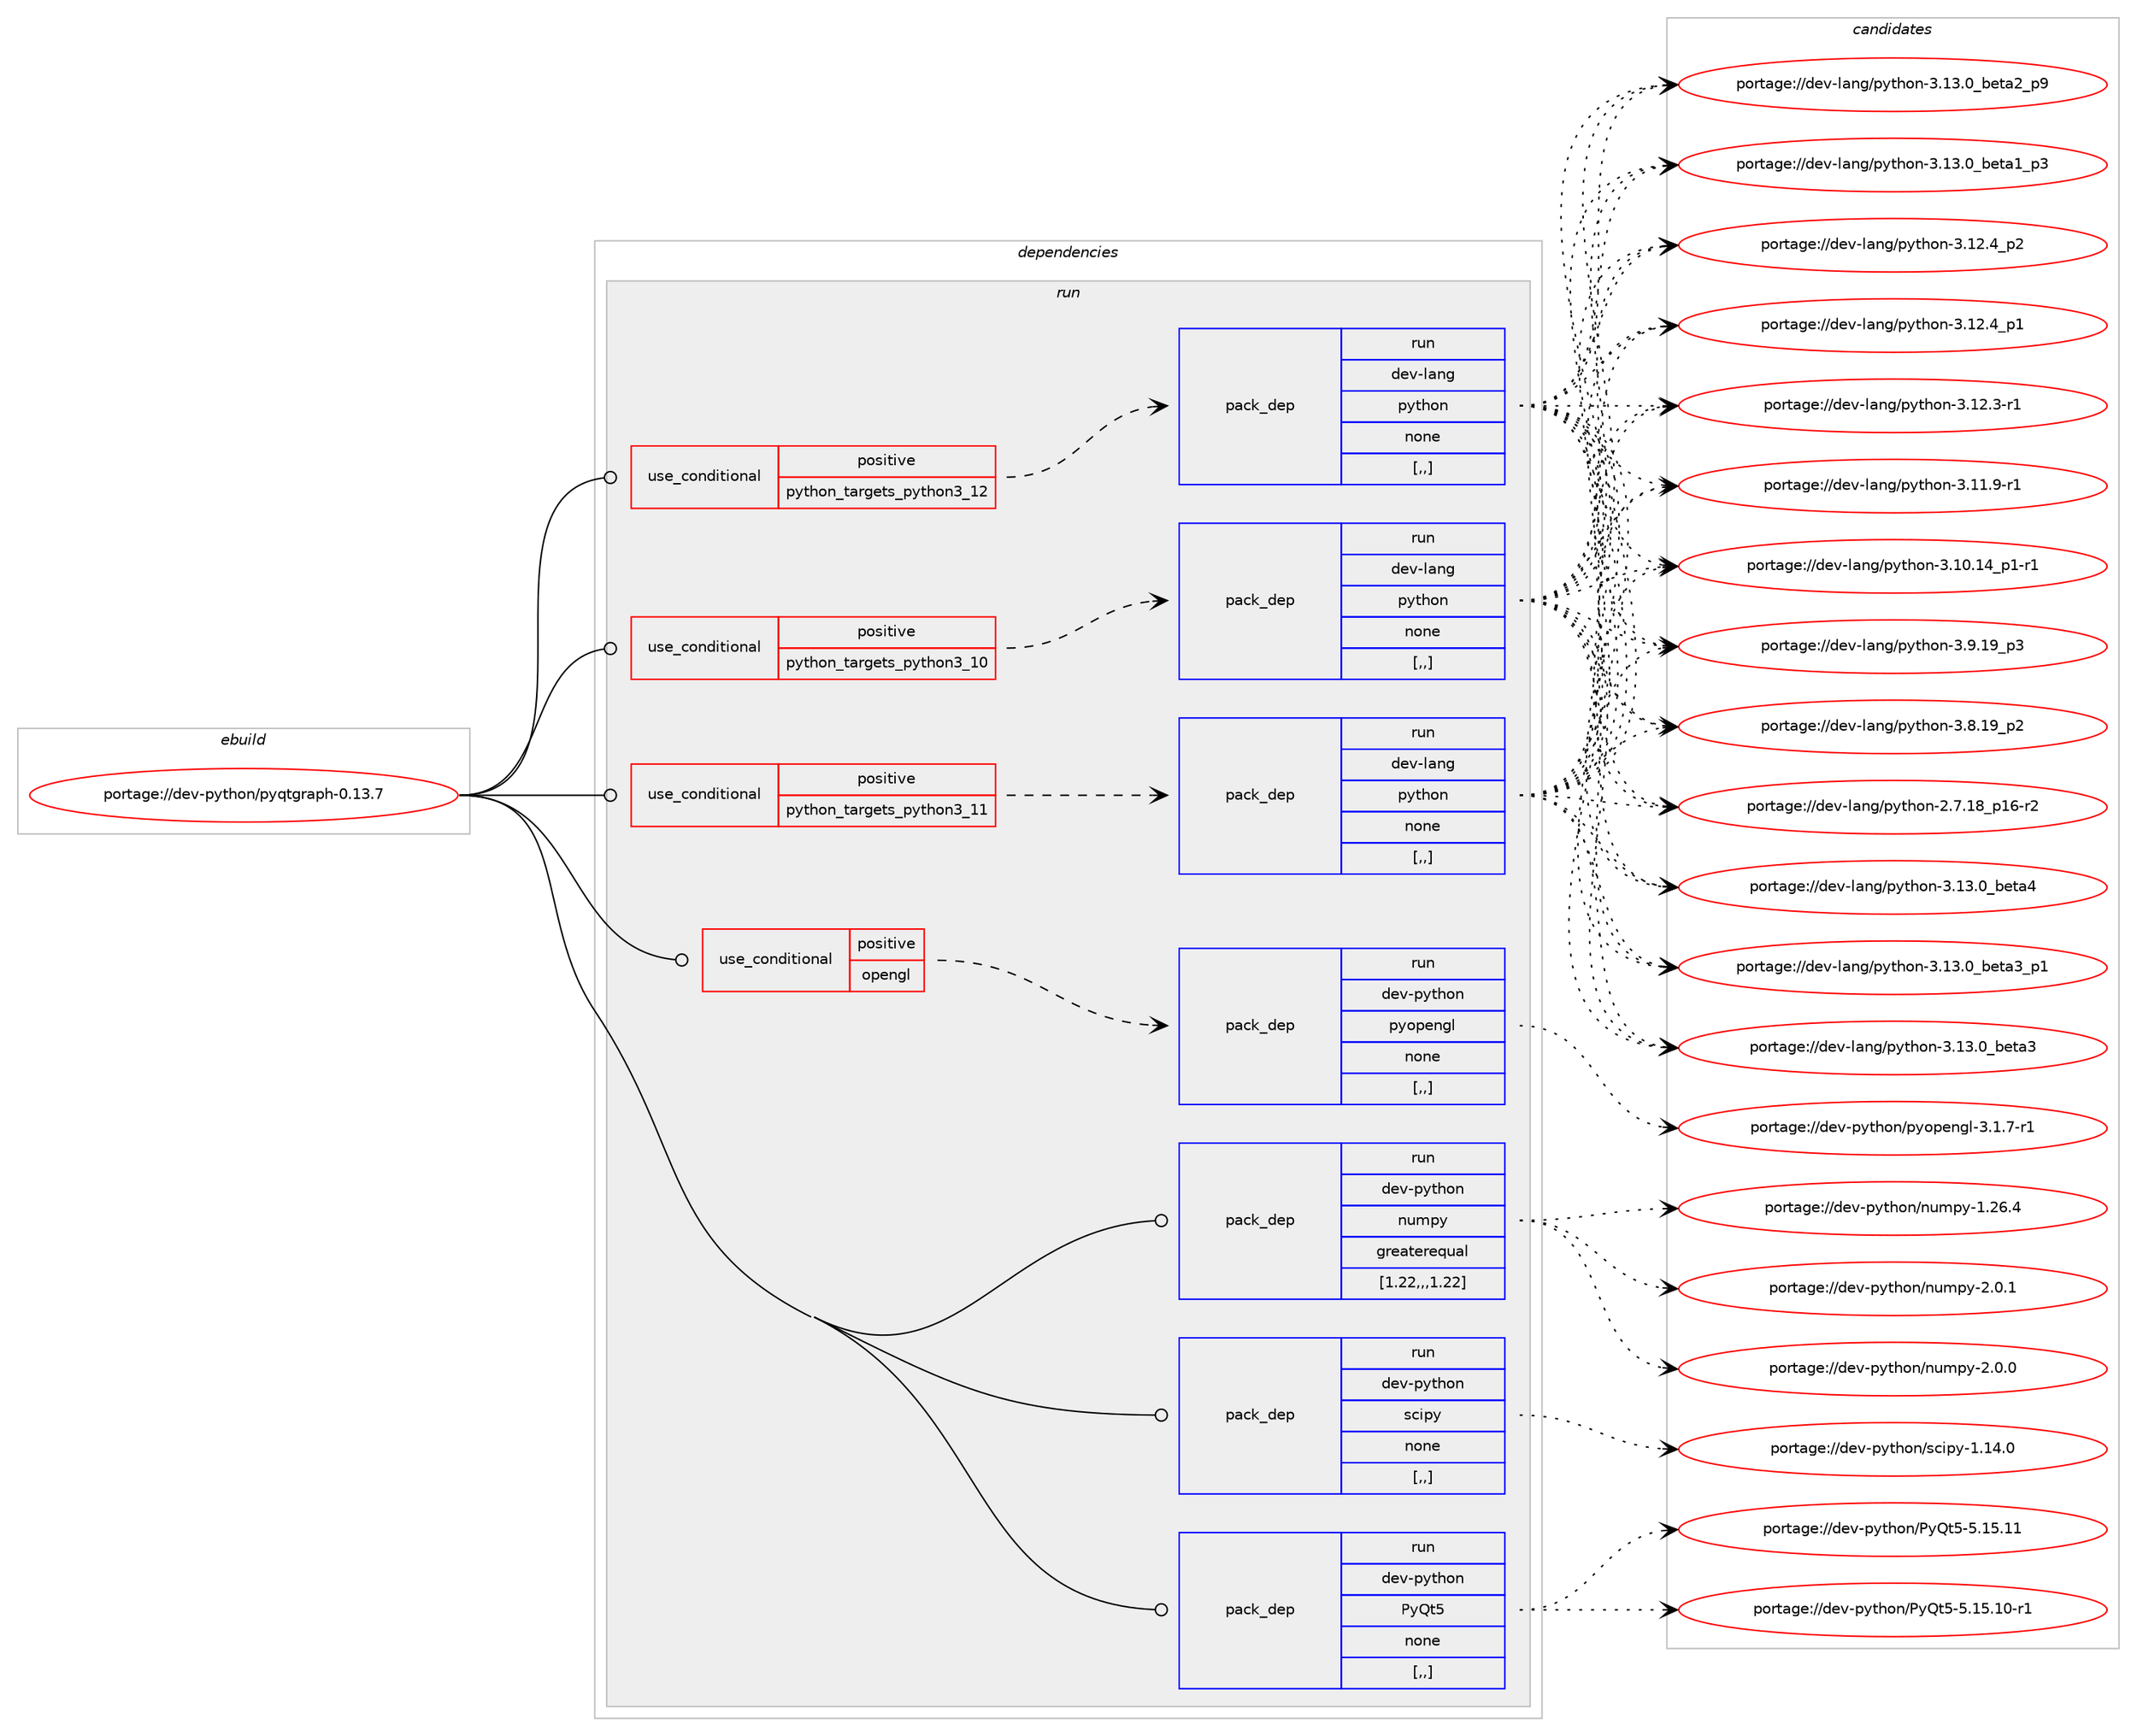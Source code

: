 digraph prolog {

# *************
# Graph options
# *************

newrank=true;
concentrate=true;
compound=true;
graph [rankdir=LR,fontname=Helvetica,fontsize=10,ranksep=1.5];#, ranksep=2.5, nodesep=0.2];
edge  [arrowhead=vee];
node  [fontname=Helvetica,fontsize=10];

# **********
# The ebuild
# **********

subgraph cluster_leftcol {
color=gray;
label=<<i>ebuild</i>>;
id [label="portage://dev-python/pyqtgraph-0.13.7", color=red, width=4, href="../dev-python/pyqtgraph-0.13.7.svg"];
}

# ****************
# The dependencies
# ****************

subgraph cluster_midcol {
color=gray;
label=<<i>dependencies</i>>;
subgraph cluster_compile {
fillcolor="#eeeeee";
style=filled;
label=<<i>compile</i>>;
}
subgraph cluster_compileandrun {
fillcolor="#eeeeee";
style=filled;
label=<<i>compile and run</i>>;
}
subgraph cluster_run {
fillcolor="#eeeeee";
style=filled;
label=<<i>run</i>>;
subgraph cond37545 {
dependency158268 [label=<<TABLE BORDER="0" CELLBORDER="1" CELLSPACING="0" CELLPADDING="4"><TR><TD ROWSPAN="3" CELLPADDING="10">use_conditional</TD></TR><TR><TD>positive</TD></TR><TR><TD>opengl</TD></TR></TABLE>>, shape=none, color=red];
subgraph pack119459 {
dependency158269 [label=<<TABLE BORDER="0" CELLBORDER="1" CELLSPACING="0" CELLPADDING="4" WIDTH="220"><TR><TD ROWSPAN="6" CELLPADDING="30">pack_dep</TD></TR><TR><TD WIDTH="110">run</TD></TR><TR><TD>dev-python</TD></TR><TR><TD>pyopengl</TD></TR><TR><TD>none</TD></TR><TR><TD>[,,]</TD></TR></TABLE>>, shape=none, color=blue];
}
dependency158268:e -> dependency158269:w [weight=20,style="dashed",arrowhead="vee"];
}
id:e -> dependency158268:w [weight=20,style="solid",arrowhead="odot"];
subgraph cond37546 {
dependency158270 [label=<<TABLE BORDER="0" CELLBORDER="1" CELLSPACING="0" CELLPADDING="4"><TR><TD ROWSPAN="3" CELLPADDING="10">use_conditional</TD></TR><TR><TD>positive</TD></TR><TR><TD>python_targets_python3_10</TD></TR></TABLE>>, shape=none, color=red];
subgraph pack119460 {
dependency158271 [label=<<TABLE BORDER="0" CELLBORDER="1" CELLSPACING="0" CELLPADDING="4" WIDTH="220"><TR><TD ROWSPAN="6" CELLPADDING="30">pack_dep</TD></TR><TR><TD WIDTH="110">run</TD></TR><TR><TD>dev-lang</TD></TR><TR><TD>python</TD></TR><TR><TD>none</TD></TR><TR><TD>[,,]</TD></TR></TABLE>>, shape=none, color=blue];
}
dependency158270:e -> dependency158271:w [weight=20,style="dashed",arrowhead="vee"];
}
id:e -> dependency158270:w [weight=20,style="solid",arrowhead="odot"];
subgraph cond37547 {
dependency158272 [label=<<TABLE BORDER="0" CELLBORDER="1" CELLSPACING="0" CELLPADDING="4"><TR><TD ROWSPAN="3" CELLPADDING="10">use_conditional</TD></TR><TR><TD>positive</TD></TR><TR><TD>python_targets_python3_11</TD></TR></TABLE>>, shape=none, color=red];
subgraph pack119461 {
dependency158273 [label=<<TABLE BORDER="0" CELLBORDER="1" CELLSPACING="0" CELLPADDING="4" WIDTH="220"><TR><TD ROWSPAN="6" CELLPADDING="30">pack_dep</TD></TR><TR><TD WIDTH="110">run</TD></TR><TR><TD>dev-lang</TD></TR><TR><TD>python</TD></TR><TR><TD>none</TD></TR><TR><TD>[,,]</TD></TR></TABLE>>, shape=none, color=blue];
}
dependency158272:e -> dependency158273:w [weight=20,style="dashed",arrowhead="vee"];
}
id:e -> dependency158272:w [weight=20,style="solid",arrowhead="odot"];
subgraph cond37548 {
dependency158274 [label=<<TABLE BORDER="0" CELLBORDER="1" CELLSPACING="0" CELLPADDING="4"><TR><TD ROWSPAN="3" CELLPADDING="10">use_conditional</TD></TR><TR><TD>positive</TD></TR><TR><TD>python_targets_python3_12</TD></TR></TABLE>>, shape=none, color=red];
subgraph pack119462 {
dependency158275 [label=<<TABLE BORDER="0" CELLBORDER="1" CELLSPACING="0" CELLPADDING="4" WIDTH="220"><TR><TD ROWSPAN="6" CELLPADDING="30">pack_dep</TD></TR><TR><TD WIDTH="110">run</TD></TR><TR><TD>dev-lang</TD></TR><TR><TD>python</TD></TR><TR><TD>none</TD></TR><TR><TD>[,,]</TD></TR></TABLE>>, shape=none, color=blue];
}
dependency158274:e -> dependency158275:w [weight=20,style="dashed",arrowhead="vee"];
}
id:e -> dependency158274:w [weight=20,style="solid",arrowhead="odot"];
subgraph pack119463 {
dependency158276 [label=<<TABLE BORDER="0" CELLBORDER="1" CELLSPACING="0" CELLPADDING="4" WIDTH="220"><TR><TD ROWSPAN="6" CELLPADDING="30">pack_dep</TD></TR><TR><TD WIDTH="110">run</TD></TR><TR><TD>dev-python</TD></TR><TR><TD>PyQt5</TD></TR><TR><TD>none</TD></TR><TR><TD>[,,]</TD></TR></TABLE>>, shape=none, color=blue];
}
id:e -> dependency158276:w [weight=20,style="solid",arrowhead="odot"];
subgraph pack119464 {
dependency158277 [label=<<TABLE BORDER="0" CELLBORDER="1" CELLSPACING="0" CELLPADDING="4" WIDTH="220"><TR><TD ROWSPAN="6" CELLPADDING="30">pack_dep</TD></TR><TR><TD WIDTH="110">run</TD></TR><TR><TD>dev-python</TD></TR><TR><TD>numpy</TD></TR><TR><TD>greaterequal</TD></TR><TR><TD>[1.22,,,1.22]</TD></TR></TABLE>>, shape=none, color=blue];
}
id:e -> dependency158277:w [weight=20,style="solid",arrowhead="odot"];
subgraph pack119465 {
dependency158278 [label=<<TABLE BORDER="0" CELLBORDER="1" CELLSPACING="0" CELLPADDING="4" WIDTH="220"><TR><TD ROWSPAN="6" CELLPADDING="30">pack_dep</TD></TR><TR><TD WIDTH="110">run</TD></TR><TR><TD>dev-python</TD></TR><TR><TD>scipy</TD></TR><TR><TD>none</TD></TR><TR><TD>[,,]</TD></TR></TABLE>>, shape=none, color=blue];
}
id:e -> dependency158278:w [weight=20,style="solid",arrowhead="odot"];
}
}

# **************
# The candidates
# **************

subgraph cluster_choices {
rank=same;
color=gray;
label=<<i>candidates</i>>;

subgraph choice119459 {
color=black;
nodesep=1;
choice10010111845112121116104111110471121211111121011101031084551464946554511449 [label="portage://dev-python/pyopengl-3.1.7-r1", color=red, width=4,href="../dev-python/pyopengl-3.1.7-r1.svg"];
dependency158269:e -> choice10010111845112121116104111110471121211111121011101031084551464946554511449:w [style=dotted,weight="100"];
}
subgraph choice119460 {
color=black;
nodesep=1;
choice1001011184510897110103471121211161041111104551464951464895981011169752 [label="portage://dev-lang/python-3.13.0_beta4", color=red, width=4,href="../dev-lang/python-3.13.0_beta4.svg"];
choice10010111845108971101034711212111610411111045514649514648959810111697519511249 [label="portage://dev-lang/python-3.13.0_beta3_p1", color=red, width=4,href="../dev-lang/python-3.13.0_beta3_p1.svg"];
choice1001011184510897110103471121211161041111104551464951464895981011169751 [label="portage://dev-lang/python-3.13.0_beta3", color=red, width=4,href="../dev-lang/python-3.13.0_beta3.svg"];
choice10010111845108971101034711212111610411111045514649514648959810111697509511257 [label="portage://dev-lang/python-3.13.0_beta2_p9", color=red, width=4,href="../dev-lang/python-3.13.0_beta2_p9.svg"];
choice10010111845108971101034711212111610411111045514649514648959810111697499511251 [label="portage://dev-lang/python-3.13.0_beta1_p3", color=red, width=4,href="../dev-lang/python-3.13.0_beta1_p3.svg"];
choice100101118451089711010347112121116104111110455146495046529511250 [label="portage://dev-lang/python-3.12.4_p2", color=red, width=4,href="../dev-lang/python-3.12.4_p2.svg"];
choice100101118451089711010347112121116104111110455146495046529511249 [label="portage://dev-lang/python-3.12.4_p1", color=red, width=4,href="../dev-lang/python-3.12.4_p1.svg"];
choice100101118451089711010347112121116104111110455146495046514511449 [label="portage://dev-lang/python-3.12.3-r1", color=red, width=4,href="../dev-lang/python-3.12.3-r1.svg"];
choice100101118451089711010347112121116104111110455146494946574511449 [label="portage://dev-lang/python-3.11.9-r1", color=red, width=4,href="../dev-lang/python-3.11.9-r1.svg"];
choice100101118451089711010347112121116104111110455146494846495295112494511449 [label="portage://dev-lang/python-3.10.14_p1-r1", color=red, width=4,href="../dev-lang/python-3.10.14_p1-r1.svg"];
choice100101118451089711010347112121116104111110455146574649579511251 [label="portage://dev-lang/python-3.9.19_p3", color=red, width=4,href="../dev-lang/python-3.9.19_p3.svg"];
choice100101118451089711010347112121116104111110455146564649579511250 [label="portage://dev-lang/python-3.8.19_p2", color=red, width=4,href="../dev-lang/python-3.8.19_p2.svg"];
choice100101118451089711010347112121116104111110455046554649569511249544511450 [label="portage://dev-lang/python-2.7.18_p16-r2", color=red, width=4,href="../dev-lang/python-2.7.18_p16-r2.svg"];
dependency158271:e -> choice1001011184510897110103471121211161041111104551464951464895981011169752:w [style=dotted,weight="100"];
dependency158271:e -> choice10010111845108971101034711212111610411111045514649514648959810111697519511249:w [style=dotted,weight="100"];
dependency158271:e -> choice1001011184510897110103471121211161041111104551464951464895981011169751:w [style=dotted,weight="100"];
dependency158271:e -> choice10010111845108971101034711212111610411111045514649514648959810111697509511257:w [style=dotted,weight="100"];
dependency158271:e -> choice10010111845108971101034711212111610411111045514649514648959810111697499511251:w [style=dotted,weight="100"];
dependency158271:e -> choice100101118451089711010347112121116104111110455146495046529511250:w [style=dotted,weight="100"];
dependency158271:e -> choice100101118451089711010347112121116104111110455146495046529511249:w [style=dotted,weight="100"];
dependency158271:e -> choice100101118451089711010347112121116104111110455146495046514511449:w [style=dotted,weight="100"];
dependency158271:e -> choice100101118451089711010347112121116104111110455146494946574511449:w [style=dotted,weight="100"];
dependency158271:e -> choice100101118451089711010347112121116104111110455146494846495295112494511449:w [style=dotted,weight="100"];
dependency158271:e -> choice100101118451089711010347112121116104111110455146574649579511251:w [style=dotted,weight="100"];
dependency158271:e -> choice100101118451089711010347112121116104111110455146564649579511250:w [style=dotted,weight="100"];
dependency158271:e -> choice100101118451089711010347112121116104111110455046554649569511249544511450:w [style=dotted,weight="100"];
}
subgraph choice119461 {
color=black;
nodesep=1;
choice1001011184510897110103471121211161041111104551464951464895981011169752 [label="portage://dev-lang/python-3.13.0_beta4", color=red, width=4,href="../dev-lang/python-3.13.0_beta4.svg"];
choice10010111845108971101034711212111610411111045514649514648959810111697519511249 [label="portage://dev-lang/python-3.13.0_beta3_p1", color=red, width=4,href="../dev-lang/python-3.13.0_beta3_p1.svg"];
choice1001011184510897110103471121211161041111104551464951464895981011169751 [label="portage://dev-lang/python-3.13.0_beta3", color=red, width=4,href="../dev-lang/python-3.13.0_beta3.svg"];
choice10010111845108971101034711212111610411111045514649514648959810111697509511257 [label="portage://dev-lang/python-3.13.0_beta2_p9", color=red, width=4,href="../dev-lang/python-3.13.0_beta2_p9.svg"];
choice10010111845108971101034711212111610411111045514649514648959810111697499511251 [label="portage://dev-lang/python-3.13.0_beta1_p3", color=red, width=4,href="../dev-lang/python-3.13.0_beta1_p3.svg"];
choice100101118451089711010347112121116104111110455146495046529511250 [label="portage://dev-lang/python-3.12.4_p2", color=red, width=4,href="../dev-lang/python-3.12.4_p2.svg"];
choice100101118451089711010347112121116104111110455146495046529511249 [label="portage://dev-lang/python-3.12.4_p1", color=red, width=4,href="../dev-lang/python-3.12.4_p1.svg"];
choice100101118451089711010347112121116104111110455146495046514511449 [label="portage://dev-lang/python-3.12.3-r1", color=red, width=4,href="../dev-lang/python-3.12.3-r1.svg"];
choice100101118451089711010347112121116104111110455146494946574511449 [label="portage://dev-lang/python-3.11.9-r1", color=red, width=4,href="../dev-lang/python-3.11.9-r1.svg"];
choice100101118451089711010347112121116104111110455146494846495295112494511449 [label="portage://dev-lang/python-3.10.14_p1-r1", color=red, width=4,href="../dev-lang/python-3.10.14_p1-r1.svg"];
choice100101118451089711010347112121116104111110455146574649579511251 [label="portage://dev-lang/python-3.9.19_p3", color=red, width=4,href="../dev-lang/python-3.9.19_p3.svg"];
choice100101118451089711010347112121116104111110455146564649579511250 [label="portage://dev-lang/python-3.8.19_p2", color=red, width=4,href="../dev-lang/python-3.8.19_p2.svg"];
choice100101118451089711010347112121116104111110455046554649569511249544511450 [label="portage://dev-lang/python-2.7.18_p16-r2", color=red, width=4,href="../dev-lang/python-2.7.18_p16-r2.svg"];
dependency158273:e -> choice1001011184510897110103471121211161041111104551464951464895981011169752:w [style=dotted,weight="100"];
dependency158273:e -> choice10010111845108971101034711212111610411111045514649514648959810111697519511249:w [style=dotted,weight="100"];
dependency158273:e -> choice1001011184510897110103471121211161041111104551464951464895981011169751:w [style=dotted,weight="100"];
dependency158273:e -> choice10010111845108971101034711212111610411111045514649514648959810111697509511257:w [style=dotted,weight="100"];
dependency158273:e -> choice10010111845108971101034711212111610411111045514649514648959810111697499511251:w [style=dotted,weight="100"];
dependency158273:e -> choice100101118451089711010347112121116104111110455146495046529511250:w [style=dotted,weight="100"];
dependency158273:e -> choice100101118451089711010347112121116104111110455146495046529511249:w [style=dotted,weight="100"];
dependency158273:e -> choice100101118451089711010347112121116104111110455146495046514511449:w [style=dotted,weight="100"];
dependency158273:e -> choice100101118451089711010347112121116104111110455146494946574511449:w [style=dotted,weight="100"];
dependency158273:e -> choice100101118451089711010347112121116104111110455146494846495295112494511449:w [style=dotted,weight="100"];
dependency158273:e -> choice100101118451089711010347112121116104111110455146574649579511251:w [style=dotted,weight="100"];
dependency158273:e -> choice100101118451089711010347112121116104111110455146564649579511250:w [style=dotted,weight="100"];
dependency158273:e -> choice100101118451089711010347112121116104111110455046554649569511249544511450:w [style=dotted,weight="100"];
}
subgraph choice119462 {
color=black;
nodesep=1;
choice1001011184510897110103471121211161041111104551464951464895981011169752 [label="portage://dev-lang/python-3.13.0_beta4", color=red, width=4,href="../dev-lang/python-3.13.0_beta4.svg"];
choice10010111845108971101034711212111610411111045514649514648959810111697519511249 [label="portage://dev-lang/python-3.13.0_beta3_p1", color=red, width=4,href="../dev-lang/python-3.13.0_beta3_p1.svg"];
choice1001011184510897110103471121211161041111104551464951464895981011169751 [label="portage://dev-lang/python-3.13.0_beta3", color=red, width=4,href="../dev-lang/python-3.13.0_beta3.svg"];
choice10010111845108971101034711212111610411111045514649514648959810111697509511257 [label="portage://dev-lang/python-3.13.0_beta2_p9", color=red, width=4,href="../dev-lang/python-3.13.0_beta2_p9.svg"];
choice10010111845108971101034711212111610411111045514649514648959810111697499511251 [label="portage://dev-lang/python-3.13.0_beta1_p3", color=red, width=4,href="../dev-lang/python-3.13.0_beta1_p3.svg"];
choice100101118451089711010347112121116104111110455146495046529511250 [label="portage://dev-lang/python-3.12.4_p2", color=red, width=4,href="../dev-lang/python-3.12.4_p2.svg"];
choice100101118451089711010347112121116104111110455146495046529511249 [label="portage://dev-lang/python-3.12.4_p1", color=red, width=4,href="../dev-lang/python-3.12.4_p1.svg"];
choice100101118451089711010347112121116104111110455146495046514511449 [label="portage://dev-lang/python-3.12.3-r1", color=red, width=4,href="../dev-lang/python-3.12.3-r1.svg"];
choice100101118451089711010347112121116104111110455146494946574511449 [label="portage://dev-lang/python-3.11.9-r1", color=red, width=4,href="../dev-lang/python-3.11.9-r1.svg"];
choice100101118451089711010347112121116104111110455146494846495295112494511449 [label="portage://dev-lang/python-3.10.14_p1-r1", color=red, width=4,href="../dev-lang/python-3.10.14_p1-r1.svg"];
choice100101118451089711010347112121116104111110455146574649579511251 [label="portage://dev-lang/python-3.9.19_p3", color=red, width=4,href="../dev-lang/python-3.9.19_p3.svg"];
choice100101118451089711010347112121116104111110455146564649579511250 [label="portage://dev-lang/python-3.8.19_p2", color=red, width=4,href="../dev-lang/python-3.8.19_p2.svg"];
choice100101118451089711010347112121116104111110455046554649569511249544511450 [label="portage://dev-lang/python-2.7.18_p16-r2", color=red, width=4,href="../dev-lang/python-2.7.18_p16-r2.svg"];
dependency158275:e -> choice1001011184510897110103471121211161041111104551464951464895981011169752:w [style=dotted,weight="100"];
dependency158275:e -> choice10010111845108971101034711212111610411111045514649514648959810111697519511249:w [style=dotted,weight="100"];
dependency158275:e -> choice1001011184510897110103471121211161041111104551464951464895981011169751:w [style=dotted,weight="100"];
dependency158275:e -> choice10010111845108971101034711212111610411111045514649514648959810111697509511257:w [style=dotted,weight="100"];
dependency158275:e -> choice10010111845108971101034711212111610411111045514649514648959810111697499511251:w [style=dotted,weight="100"];
dependency158275:e -> choice100101118451089711010347112121116104111110455146495046529511250:w [style=dotted,weight="100"];
dependency158275:e -> choice100101118451089711010347112121116104111110455146495046529511249:w [style=dotted,weight="100"];
dependency158275:e -> choice100101118451089711010347112121116104111110455146495046514511449:w [style=dotted,weight="100"];
dependency158275:e -> choice100101118451089711010347112121116104111110455146494946574511449:w [style=dotted,weight="100"];
dependency158275:e -> choice100101118451089711010347112121116104111110455146494846495295112494511449:w [style=dotted,weight="100"];
dependency158275:e -> choice100101118451089711010347112121116104111110455146574649579511251:w [style=dotted,weight="100"];
dependency158275:e -> choice100101118451089711010347112121116104111110455146564649579511250:w [style=dotted,weight="100"];
dependency158275:e -> choice100101118451089711010347112121116104111110455046554649569511249544511450:w [style=dotted,weight="100"];
}
subgraph choice119463 {
color=black;
nodesep=1;
choice10010111845112121116104111110478012181116534553464953464949 [label="portage://dev-python/PyQt5-5.15.11", color=red, width=4,href="../dev-python/PyQt5-5.15.11.svg"];
choice100101118451121211161041111104780121811165345534649534649484511449 [label="portage://dev-python/PyQt5-5.15.10-r1", color=red, width=4,href="../dev-python/PyQt5-5.15.10-r1.svg"];
dependency158276:e -> choice10010111845112121116104111110478012181116534553464953464949:w [style=dotted,weight="100"];
dependency158276:e -> choice100101118451121211161041111104780121811165345534649534649484511449:w [style=dotted,weight="100"];
}
subgraph choice119464 {
color=black;
nodesep=1;
choice1001011184511212111610411111047110117109112121455046484649 [label="portage://dev-python/numpy-2.0.1", color=red, width=4,href="../dev-python/numpy-2.0.1.svg"];
choice1001011184511212111610411111047110117109112121455046484648 [label="portage://dev-python/numpy-2.0.0", color=red, width=4,href="../dev-python/numpy-2.0.0.svg"];
choice100101118451121211161041111104711011710911212145494650544652 [label="portage://dev-python/numpy-1.26.4", color=red, width=4,href="../dev-python/numpy-1.26.4.svg"];
dependency158277:e -> choice1001011184511212111610411111047110117109112121455046484649:w [style=dotted,weight="100"];
dependency158277:e -> choice1001011184511212111610411111047110117109112121455046484648:w [style=dotted,weight="100"];
dependency158277:e -> choice100101118451121211161041111104711011710911212145494650544652:w [style=dotted,weight="100"];
}
subgraph choice119465 {
color=black;
nodesep=1;
choice10010111845112121116104111110471159910511212145494649524648 [label="portage://dev-python/scipy-1.14.0", color=red, width=4,href="../dev-python/scipy-1.14.0.svg"];
dependency158278:e -> choice10010111845112121116104111110471159910511212145494649524648:w [style=dotted,weight="100"];
}
}

}
